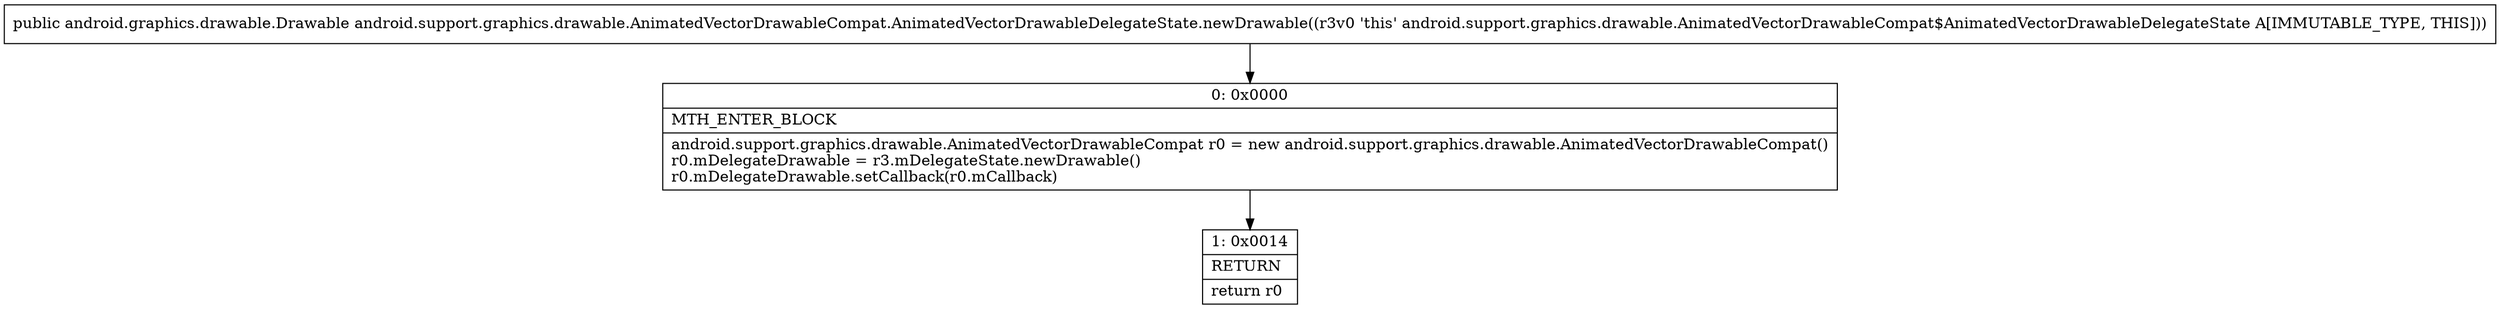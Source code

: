 digraph "CFG forandroid.support.graphics.drawable.AnimatedVectorDrawableCompat.AnimatedVectorDrawableDelegateState.newDrawable()Landroid\/graphics\/drawable\/Drawable;" {
Node_0 [shape=record,label="{0\:\ 0x0000|MTH_ENTER_BLOCK\l|android.support.graphics.drawable.AnimatedVectorDrawableCompat r0 = new android.support.graphics.drawable.AnimatedVectorDrawableCompat()\lr0.mDelegateDrawable = r3.mDelegateState.newDrawable()\lr0.mDelegateDrawable.setCallback(r0.mCallback)\l}"];
Node_1 [shape=record,label="{1\:\ 0x0014|RETURN\l|return r0\l}"];
MethodNode[shape=record,label="{public android.graphics.drawable.Drawable android.support.graphics.drawable.AnimatedVectorDrawableCompat.AnimatedVectorDrawableDelegateState.newDrawable((r3v0 'this' android.support.graphics.drawable.AnimatedVectorDrawableCompat$AnimatedVectorDrawableDelegateState A[IMMUTABLE_TYPE, THIS])) }"];
MethodNode -> Node_0;
Node_0 -> Node_1;
}

